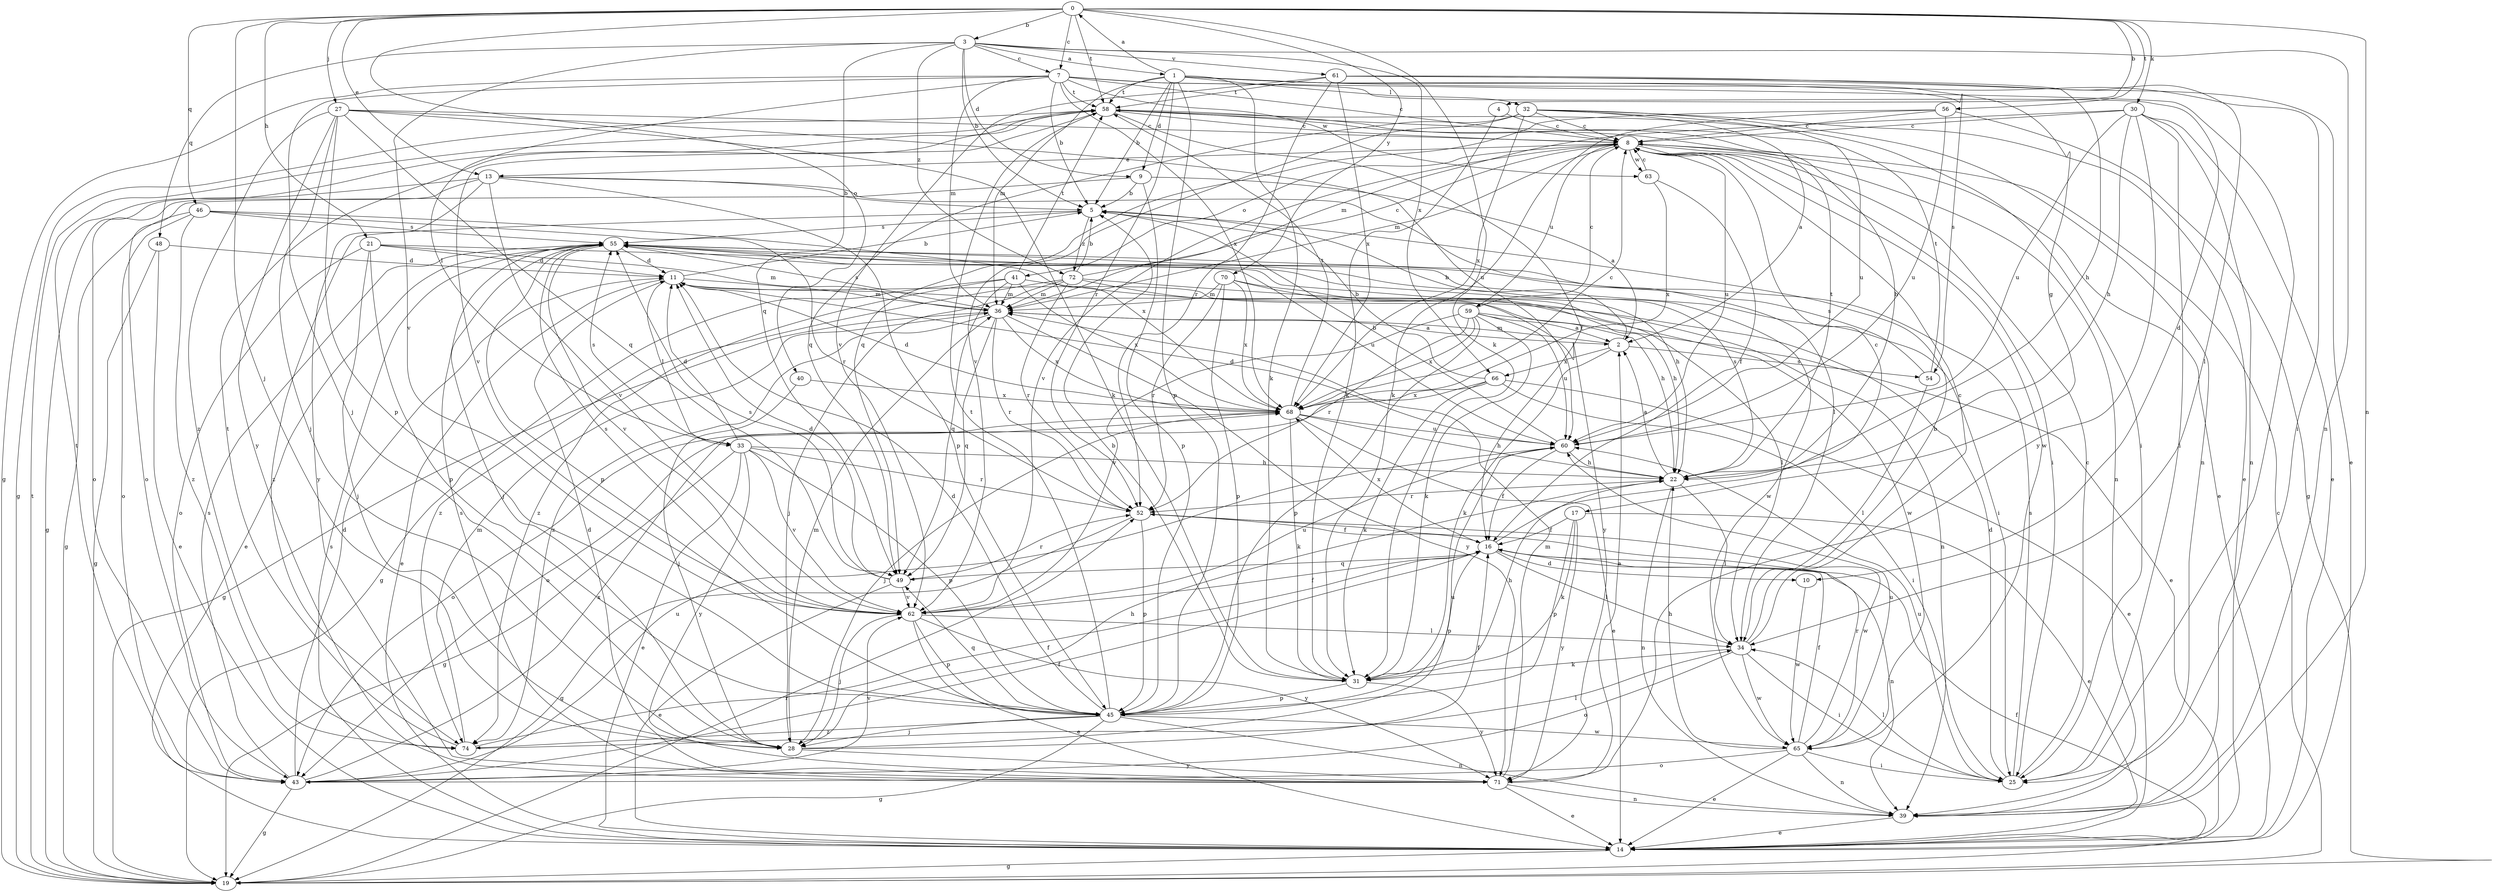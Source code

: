 strict digraph  {
0;
1;
2;
3;
4;
5;
7;
8;
9;
10;
11;
13;
14;
16;
17;
19;
21;
22;
25;
27;
28;
30;
31;
32;
33;
34;
36;
39;
40;
41;
43;
45;
46;
48;
49;
52;
54;
55;
56;
58;
59;
60;
61;
62;
63;
65;
66;
68;
70;
71;
72;
74;
0 -> 3  [label=b];
0 -> 4  [label=b];
0 -> 7  [label=c];
0 -> 13  [label=e];
0 -> 21  [label=h];
0 -> 27  [label=j];
0 -> 28  [label=j];
0 -> 30  [label=k];
0 -> 31  [label=k];
0 -> 39  [label=n];
0 -> 40  [label=o];
0 -> 46  [label=q];
0 -> 56  [label=t];
0 -> 58  [label=t];
0 -> 70  [label=y];
1 -> 0  [label=a];
1 -> 5  [label=b];
1 -> 9  [label=d];
1 -> 17  [label=g];
1 -> 25  [label=i];
1 -> 31  [label=k];
1 -> 32  [label=l];
1 -> 36  [label=m];
1 -> 45  [label=p];
1 -> 52  [label=r];
1 -> 54  [label=s];
1 -> 58  [label=t];
2 -> 5  [label=b];
2 -> 31  [label=k];
2 -> 36  [label=m];
2 -> 54  [label=s];
2 -> 66  [label=x];
3 -> 1  [label=a];
3 -> 5  [label=b];
3 -> 7  [label=c];
3 -> 9  [label=d];
3 -> 39  [label=n];
3 -> 48  [label=q];
3 -> 49  [label=q];
3 -> 61  [label=v];
3 -> 62  [label=v];
3 -> 66  [label=x];
3 -> 72  [label=z];
4 -> 8  [label=c];
4 -> 31  [label=k];
5 -> 55  [label=s];
5 -> 72  [label=z];
5 -> 74  [label=z];
7 -> 5  [label=b];
7 -> 8  [label=c];
7 -> 10  [label=d];
7 -> 19  [label=g];
7 -> 25  [label=i];
7 -> 28  [label=j];
7 -> 33  [label=l];
7 -> 36  [label=m];
7 -> 58  [label=t];
7 -> 63  [label=w];
7 -> 68  [label=x];
8 -> 13  [label=e];
8 -> 14  [label=e];
8 -> 25  [label=i];
8 -> 36  [label=m];
8 -> 39  [label=n];
8 -> 41  [label=o];
8 -> 59  [label=u];
8 -> 60  [label=u];
8 -> 62  [label=v];
8 -> 63  [label=w];
8 -> 65  [label=w];
9 -> 2  [label=a];
9 -> 5  [label=b];
9 -> 43  [label=o];
9 -> 45  [label=p];
10 -> 65  [label=w];
11 -> 5  [label=b];
11 -> 14  [label=e];
11 -> 22  [label=h];
11 -> 33  [label=l];
11 -> 36  [label=m];
13 -> 5  [label=b];
13 -> 19  [label=g];
13 -> 34  [label=l];
13 -> 43  [label=o];
13 -> 45  [label=p];
13 -> 62  [label=v];
13 -> 71  [label=y];
14 -> 19  [label=g];
14 -> 55  [label=s];
16 -> 8  [label=c];
16 -> 10  [label=d];
16 -> 34  [label=l];
16 -> 39  [label=n];
16 -> 45  [label=p];
16 -> 49  [label=q];
16 -> 68  [label=x];
17 -> 14  [label=e];
17 -> 16  [label=f];
17 -> 31  [label=k];
17 -> 45  [label=p];
17 -> 71  [label=y];
19 -> 8  [label=c];
19 -> 16  [label=f];
19 -> 52  [label=r];
19 -> 58  [label=t];
21 -> 11  [label=d];
21 -> 25  [label=i];
21 -> 28  [label=j];
21 -> 36  [label=m];
21 -> 43  [label=o];
21 -> 45  [label=p];
22 -> 2  [label=a];
22 -> 34  [label=l];
22 -> 39  [label=n];
22 -> 52  [label=r];
22 -> 55  [label=s];
22 -> 58  [label=t];
25 -> 8  [label=c];
25 -> 11  [label=d];
25 -> 34  [label=l];
25 -> 55  [label=s];
25 -> 60  [label=u];
27 -> 8  [label=c];
27 -> 28  [label=j];
27 -> 31  [label=k];
27 -> 45  [label=p];
27 -> 49  [label=q];
27 -> 60  [label=u];
27 -> 71  [label=y];
27 -> 74  [label=z];
28 -> 16  [label=f];
28 -> 22  [label=h];
28 -> 36  [label=m];
28 -> 60  [label=u];
28 -> 71  [label=y];
30 -> 8  [label=c];
30 -> 14  [label=e];
30 -> 22  [label=h];
30 -> 25  [label=i];
30 -> 36  [label=m];
30 -> 39  [label=n];
30 -> 60  [label=u];
30 -> 71  [label=y];
31 -> 5  [label=b];
31 -> 22  [label=h];
31 -> 45  [label=p];
31 -> 71  [label=y];
32 -> 2  [label=a];
32 -> 8  [label=c];
32 -> 14  [label=e];
32 -> 39  [label=n];
32 -> 49  [label=q];
32 -> 60  [label=u];
32 -> 62  [label=v];
32 -> 68  [label=x];
33 -> 11  [label=d];
33 -> 14  [label=e];
33 -> 19  [label=g];
33 -> 22  [label=h];
33 -> 45  [label=p];
33 -> 52  [label=r];
33 -> 55  [label=s];
33 -> 62  [label=v];
33 -> 71  [label=y];
34 -> 5  [label=b];
34 -> 8  [label=c];
34 -> 25  [label=i];
34 -> 31  [label=k];
34 -> 43  [label=o];
34 -> 65  [label=w];
36 -> 2  [label=a];
36 -> 19  [label=g];
36 -> 49  [label=q];
36 -> 52  [label=r];
36 -> 55  [label=s];
36 -> 68  [label=x];
36 -> 71  [label=y];
36 -> 74  [label=z];
39 -> 14  [label=e];
40 -> 28  [label=j];
40 -> 68  [label=x];
41 -> 19  [label=g];
41 -> 36  [label=m];
41 -> 39  [label=n];
41 -> 49  [label=q];
41 -> 58  [label=t];
41 -> 68  [label=x];
41 -> 74  [label=z];
43 -> 11  [label=d];
43 -> 16  [label=f];
43 -> 19  [label=g];
43 -> 55  [label=s];
43 -> 58  [label=t];
43 -> 60  [label=u];
43 -> 62  [label=v];
43 -> 68  [label=x];
45 -> 11  [label=d];
45 -> 19  [label=g];
45 -> 28  [label=j];
45 -> 39  [label=n];
45 -> 49  [label=q];
45 -> 58  [label=t];
45 -> 65  [label=w];
45 -> 74  [label=z];
46 -> 19  [label=g];
46 -> 43  [label=o];
46 -> 52  [label=r];
46 -> 55  [label=s];
46 -> 68  [label=x];
46 -> 74  [label=z];
48 -> 11  [label=d];
48 -> 14  [label=e];
48 -> 19  [label=g];
49 -> 11  [label=d];
49 -> 14  [label=e];
49 -> 52  [label=r];
49 -> 55  [label=s];
49 -> 62  [label=v];
52 -> 16  [label=f];
52 -> 19  [label=g];
52 -> 45  [label=p];
52 -> 65  [label=w];
54 -> 34  [label=l];
54 -> 55  [label=s];
54 -> 58  [label=t];
55 -> 11  [label=d];
55 -> 14  [label=e];
55 -> 22  [label=h];
55 -> 28  [label=j];
55 -> 45  [label=p];
55 -> 60  [label=u];
55 -> 62  [label=v];
55 -> 65  [label=w];
56 -> 8  [label=c];
56 -> 19  [label=g];
56 -> 31  [label=k];
56 -> 49  [label=q];
56 -> 60  [label=u];
58 -> 8  [label=c];
58 -> 16  [label=f];
58 -> 19  [label=g];
58 -> 22  [label=h];
58 -> 25  [label=i];
58 -> 62  [label=v];
59 -> 2  [label=a];
59 -> 8  [label=c];
59 -> 14  [label=e];
59 -> 31  [label=k];
59 -> 45  [label=p];
59 -> 52  [label=r];
59 -> 60  [label=u];
59 -> 62  [label=v];
59 -> 68  [label=x];
60 -> 5  [label=b];
60 -> 11  [label=d];
60 -> 16  [label=f];
60 -> 22  [label=h];
61 -> 14  [label=e];
61 -> 22  [label=h];
61 -> 34  [label=l];
61 -> 52  [label=r];
61 -> 58  [label=t];
61 -> 62  [label=v];
61 -> 68  [label=x];
62 -> 14  [label=e];
62 -> 16  [label=f];
62 -> 28  [label=j];
62 -> 34  [label=l];
62 -> 45  [label=p];
62 -> 55  [label=s];
62 -> 60  [label=u];
62 -> 71  [label=y];
63 -> 8  [label=c];
63 -> 16  [label=f];
63 -> 68  [label=x];
65 -> 14  [label=e];
65 -> 16  [label=f];
65 -> 22  [label=h];
65 -> 25  [label=i];
65 -> 39  [label=n];
65 -> 43  [label=o];
65 -> 52  [label=r];
65 -> 60  [label=u];
66 -> 5  [label=b];
66 -> 14  [label=e];
66 -> 25  [label=i];
66 -> 31  [label=k];
66 -> 43  [label=o];
66 -> 68  [label=x];
68 -> 8  [label=c];
68 -> 11  [label=d];
68 -> 14  [label=e];
68 -> 22  [label=h];
68 -> 28  [label=j];
68 -> 31  [label=k];
68 -> 43  [label=o];
68 -> 58  [label=t];
68 -> 60  [label=u];
70 -> 22  [label=h];
70 -> 34  [label=l];
70 -> 36  [label=m];
70 -> 45  [label=p];
70 -> 52  [label=r];
70 -> 68  [label=x];
71 -> 2  [label=a];
71 -> 11  [label=d];
71 -> 14  [label=e];
71 -> 36  [label=m];
71 -> 39  [label=n];
71 -> 55  [label=s];
72 -> 5  [label=b];
72 -> 8  [label=c];
72 -> 28  [label=j];
72 -> 36  [label=m];
72 -> 52  [label=r];
72 -> 65  [label=w];
72 -> 71  [label=y];
72 -> 74  [label=z];
74 -> 16  [label=f];
74 -> 34  [label=l];
74 -> 36  [label=m];
74 -> 58  [label=t];
}
